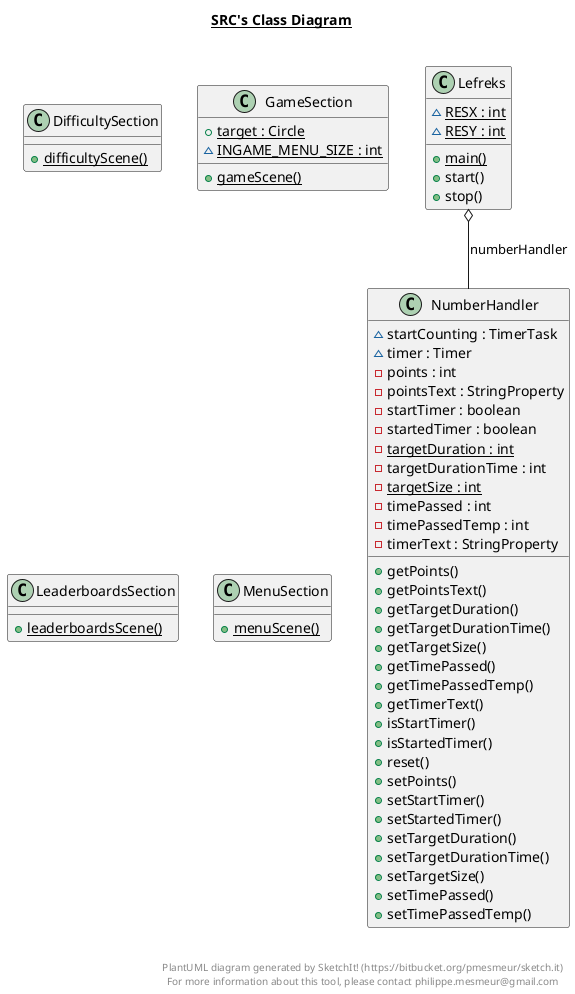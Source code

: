 @startuml

title __SRC's Class Diagram__\n

    class DifficultySection {
        {static} + difficultyScene()
    }
  

    class GameSection {
        {static} + target : Circle
        {static} ~ INGAME_MENU_SIZE : int
        {static} + gameScene()
    }
  

    class LeaderboardsSection {
        {static} + leaderboardsScene()
    }
  

    class Lefreks {
        {static} ~ RESX : int
        {static} ~ RESY : int
        {static} + main()
        + start()
        + stop()
    }
  

    class MenuSection {
        {static} + menuScene()
    }
  

    class NumberHandler {
        ~ startCounting : TimerTask
        ~ timer : Timer
        - points : int
        - pointsText : StringProperty
        - startTimer : boolean
        - startedTimer : boolean
        {static} - targetDuration : int
        - targetDurationTime : int
        {static} - targetSize : int
        - timePassed : int
        - timePassedTemp : int
        - timerText : StringProperty
        + getPoints()
        + getPointsText()
        + getTargetDuration()
        + getTargetDurationTime()
        + getTargetSize()
        + getTimePassed()
        + getTimePassedTemp()
        + getTimerText()
        + isStartTimer()
        + isStartedTimer()
        + reset()
        + setPoints()
        + setStartTimer()
        + setStartedTimer()
        + setTargetDuration()
        + setTargetDurationTime()
        + setTargetSize()
        + setTimePassed()
        + setTimePassedTemp()
    }

  Lefreks o-- NumberHandler : numberHandler


right footer


PlantUML diagram generated by SketchIt! (https://bitbucket.org/pmesmeur/sketch.it)
For more information about this tool, please contact philippe.mesmeur@gmail.com
endfooter

@enduml
